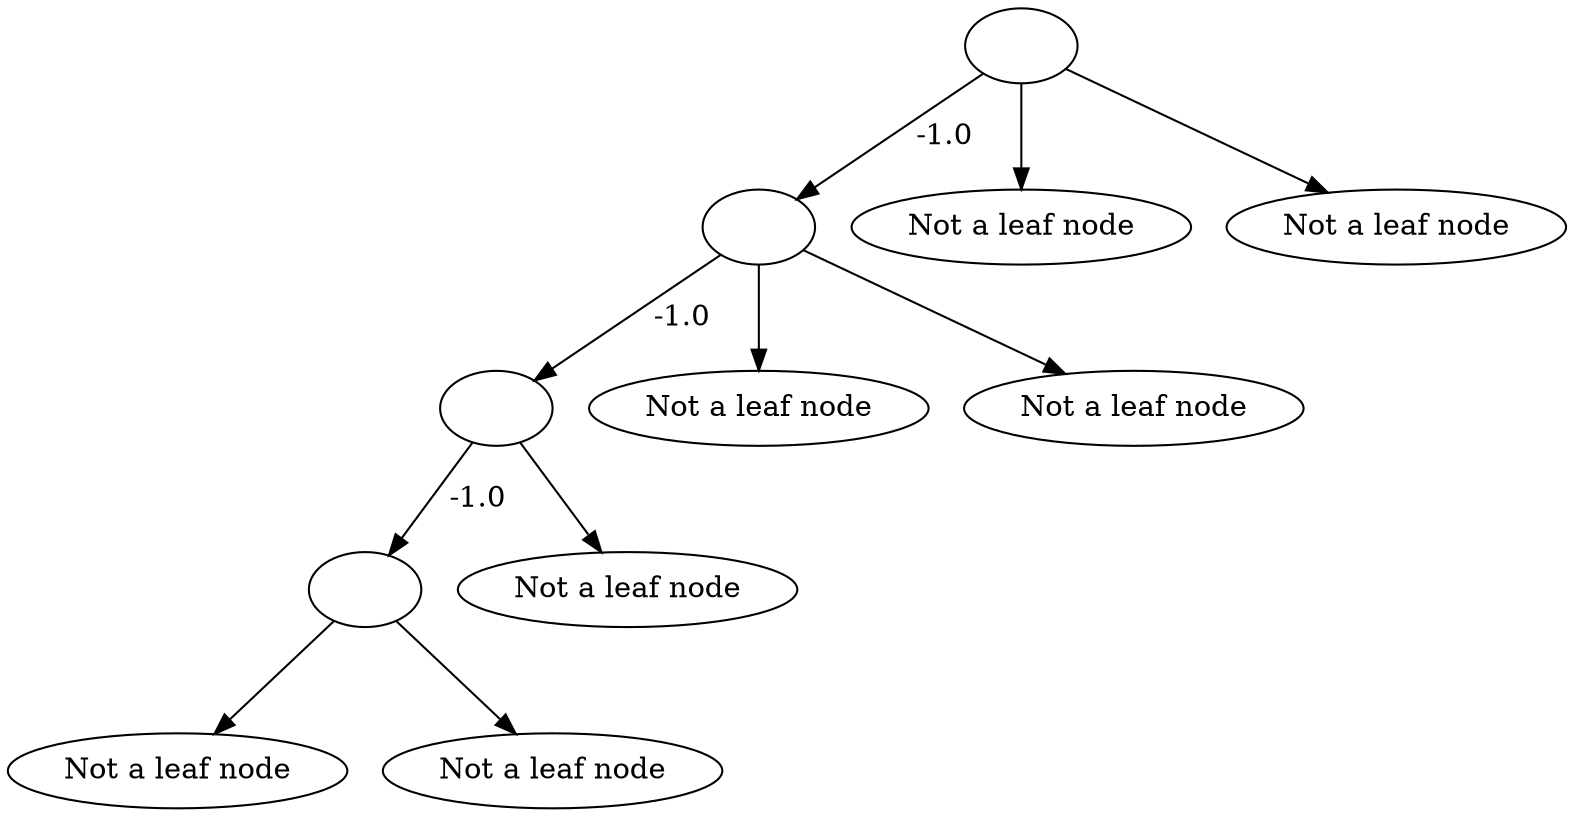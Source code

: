 digraph DecisionTree {
graph [ordering="out"];
  0 [label=""];
  0 -> 1 [label=" -1.0"];
  1 [label=""];
  1 -> 2 [label=" -1.0"];
  2 [label=""];
  2 -> 3 [label=" -1.0"];
  3 [label=""];
  3 -> 4 [label=" "];
  4 [label="Not a leaf node"];
  3 -> 5 [label=" "];
  5 [label="Not a leaf node"];
  2 -> 6 [label=" "];
  6 [label="Not a leaf node"];
  1 -> 7 [label=" "];
  7 [label="Not a leaf node"];
  1 -> 8 [label=" "];
  8 [label="Not a leaf node"];
  0 -> 9 [label=" "];
  9 [label="Not a leaf node"];
  0 -> 10 [label=" "];
  10 [label="Not a leaf node"];
}
